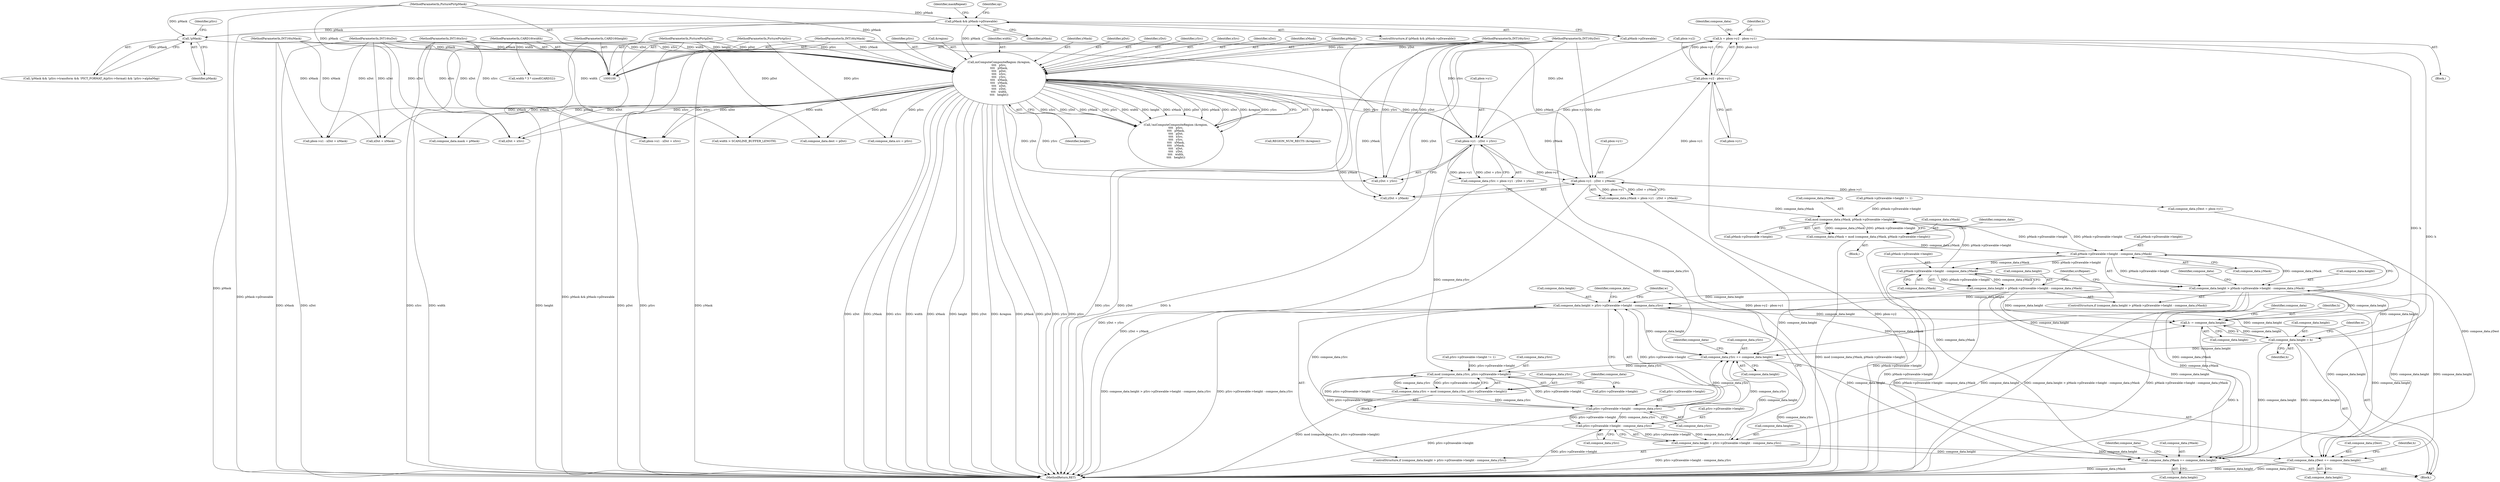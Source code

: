 digraph "1_xserver_d2f813f7db157fc83abc4b3726821c36ee7e40b1@integer" {
"1000291" [label="(Call,h = pbox->y2 - pbox->y1)"];
"1000293" [label="(Call,pbox->y2 - pbox->y1)"];
"1000315" [label="(Call,pbox->y1 - yDst + yMask)"];
"1000304" [label="(Call,pbox->y1 - yDst + ySrc)"];
"1000227" [label="(Call,miComputeCompositeRegion (&region,\n\t\t\t\t   pSrc,\n\t\t\t\t   pMask,\n\t\t\t\t   pDst,\n\t\t\t\t   xSrc,\n\t\t\t\t   ySrc,\n\t\t\t\t   xMask,\n\t\t\t\t   yMask,\n\t\t\t\t   xDst,\n\t\t\t\t   yDst,\n\t\t\t\t   width,\n\t\t\t\t   height))"];
"1000102" [label="(MethodParameterIn,PicturePtr\tpSrc)"];
"1000205" [label="(Call,!pMask)"];
"1000166" [label="(Call,pMask && pMask->pDrawable)"];
"1000103" [label="(MethodParameterIn,PicturePtr\tpMask)"];
"1000104" [label="(MethodParameterIn,PicturePtr\tpDst)"];
"1000105" [label="(MethodParameterIn,INT16\txSrc)"];
"1000106" [label="(MethodParameterIn,INT16\tySrc)"];
"1000107" [label="(MethodParameterIn,INT16\txMask)"];
"1000108" [label="(MethodParameterIn,INT16\tyMask)"];
"1000109" [label="(MethodParameterIn,INT16\txDst)"];
"1000110" [label="(MethodParameterIn,INT16\tyDst)"];
"1000111" [label="(MethodParameterIn,CARD16\twidth)"];
"1000112" [label="(MethodParameterIn,CARD16\theight)"];
"1000332" [label="(Call,compose_data.height = h)"];
"1000392" [label="(Call,compose_data.height > pMask->pDrawable->height - compose_data.yMask)"];
"1000435" [label="(Call,compose_data.height > pSrc->pDrawable->height - compose_data.ySrc)"];
"1000585" [label="(Call,h -= compose_data.height)"];
"1000590" [label="(Call,compose_data.ySrc += compose_data.height)"];
"1000425" [label="(Call,mod (compose_data.ySrc, pSrc->pDrawable->height))"];
"1000421" [label="(Call,compose_data.ySrc = mod (compose_data.ySrc, pSrc->pDrawable->height))"];
"1000439" [label="(Call,pSrc->pDrawable->height - compose_data.ySrc)"];
"1000452" [label="(Call,pSrc->pDrawable->height - compose_data.ySrc)"];
"1000448" [label="(Call,compose_data.height = pSrc->pDrawable->height - compose_data.ySrc)"];
"1000597" [label="(Call,compose_data.yMask += compose_data.height)"];
"1000382" [label="(Call,mod (compose_data.yMask, pMask->pDrawable->height))"];
"1000378" [label="(Call,compose_data.yMask = mod (compose_data.yMask, pMask->pDrawable->height))"];
"1000396" [label="(Call,pMask->pDrawable->height - compose_data.yMask)"];
"1000409" [label="(Call,pMask->pDrawable->height - compose_data.yMask)"];
"1000405" [label="(Call,compose_data.height = pMask->pDrawable->height - compose_data.yMask)"];
"1000604" [label="(Call,compose_data.yDest += compose_data.height)"];
"1000205" [label="(Call,!pMask)"];
"1000592" [label="(Identifier,compose_data)"];
"1000333" [label="(Call,compose_data.height)"];
"1000227" [label="(Call,miComputeCompositeRegion (&region,\n\t\t\t\t   pSrc,\n\t\t\t\t   pMask,\n\t\t\t\t   pDst,\n\t\t\t\t   xSrc,\n\t\t\t\t   ySrc,\n\t\t\t\t   xMask,\n\t\t\t\t   yMask,\n\t\t\t\t   xDst,\n\t\t\t\t   yDst,\n\t\t\t\t   width,\n\t\t\t\t   height))"];
"1000315" [label="(Call,pbox->y1 - yDst + yMask)"];
"1000316" [label="(Call,pbox->y1)"];
"1000440" [label="(Call,pSrc->pDrawable->height)"];
"1000429" [label="(Call,pSrc->pDrawable->height)"];
"1000110" [label="(MethodParameterIn,INT16\tyDst)"];
"1000605" [label="(Call,compose_data.yDest)"];
"1000294" [label="(Call,pbox->y2)"];
"1000293" [label="(Call,pbox->y2 - pbox->y1)"];
"1000422" [label="(Call,compose_data.ySrc)"];
"1000397" [label="(Call,pMask->pDrawable->height)"];
"1000108" [label="(MethodParameterIn,INT16\tyMask)"];
"1000354" [label="(Call,xDst + xSrc)"];
"1000377" [label="(Block,)"];
"1000240" [label="(Identifier,height)"];
"1000410" [label="(Call,pMask->pDrawable->height)"];
"1000305" [label="(Call,pbox->y1)"];
"1000204" [label="(Call,!pMask && !pSrc->transform && !PICT_FORMAT_A(pSrc->format) && !pSrc->alphaMap)"];
"1000425" [label="(Call,mod (compose_data.ySrc, pSrc->pDrawable->height))"];
"1000107" [label="(MethodParameterIn,INT16\txMask)"];
"1000290" [label="(Block,)"];
"1000386" [label="(Call,pMask->pDrawable->height)"];
"1000392" [label="(Call,compose_data.height > pMask->pDrawable->height - compose_data.yMask)"];
"1000291" [label="(Call,h = pbox->y2 - pbox->y1)"];
"1000420" [label="(Block,)"];
"1000407" [label="(Identifier,compose_data)"];
"1000350" [label="(Call,pbox->x1 - xDst + xSrc)"];
"1000103" [label="(MethodParameterIn,PicturePtr\tpMask)"];
"1000167" [label="(Identifier,pMask)"];
"1000172" [label="(Identifier,maskRepeat)"];
"1000300" [label="(Call,compose_data.ySrc = pbox->y1 - yDst + ySrc)"];
"1000458" [label="(Call,compose_data.ySrc)"];
"1000336" [label="(Identifier,h)"];
"1000361" [label="(Call,pbox->x1 - xDst + xMask)"];
"1000236" [label="(Identifier,yMask)"];
"1000599" [label="(Identifier,compose_data)"];
"1000437" [label="(Identifier,compose_data)"];
"1000590" [label="(Call,compose_data.ySrc += compose_data.height)"];
"1000383" [label="(Call,compose_data.yMask)"];
"1000104" [label="(MethodParameterIn,PicturePtr\tpDst)"];
"1000462" [label="(Identifier,w)"];
"1000232" [label="(Identifier,pDst)"];
"1000382" [label="(Call,mod (compose_data.yMask, pMask->pDrawable->height))"];
"1000238" [label="(Identifier,yDst)"];
"1000165" [label="(ControlStructure,if (pMask && pMask->pDrawable))"];
"1000597" [label="(Call,compose_data.yMask += compose_data.height)"];
"1000606" [label="(Identifier,compose_data)"];
"1000393" [label="(Call,compose_data.height)"];
"1000585" [label="(Call,h -= compose_data.height)"];
"1000601" [label="(Call,compose_data.height)"];
"1000102" [label="(MethodParameterIn,PicturePtr\tpSrc)"];
"1000415" [label="(Call,compose_data.yMask)"];
"1000168" [label="(Call,pMask->pDrawable)"];
"1000379" [label="(Call,compose_data.yMask)"];
"1000234" [label="(Identifier,ySrc)"];
"1000330" [label="(Identifier,h)"];
"1000402" [label="(Call,compose_data.yMask)"];
"1000604" [label="(Call,compose_data.yDest += compose_data.height)"];
"1000322" [label="(Call,compose_data.yDest = pbox->y1)"];
"1000226" [label="(Call,!miComputeCompositeRegion (&region,\n\t\t\t\t   pSrc,\n\t\t\t\t   pMask,\n\t\t\t\t   pDst,\n\t\t\t\t   xSrc,\n\t\t\t\t   ySrc,\n\t\t\t\t   xMask,\n\t\t\t\t   yMask,\n\t\t\t\t   xDst,\n\t\t\t\t   yDst,\n\t\t\t\t   width,\n\t\t\t\t   height))"];
"1000233" [label="(Identifier,xSrc)"];
"1000206" [label="(Identifier,pMask)"];
"1000237" [label="(Identifier,xDst)"];
"1000192" [label="(Call,pMask->pDrawable->height != 1)"];
"1000257" [label="(Call,compose_data.dest = pDst)"];
"1000252" [label="(Call,compose_data.mask = pMask)"];
"1000235" [label="(Identifier,xMask)"];
"1000439" [label="(Call,pSrc->pDrawable->height - compose_data.ySrc)"];
"1000449" [label="(Call,compose_data.height)"];
"1000436" [label="(Call,compose_data.height)"];
"1000319" [label="(Call,yDst + yMask)"];
"1000231" [label="(Identifier,pMask)"];
"1000586" [label="(Identifier,h)"];
"1000445" [label="(Call,compose_data.ySrc)"];
"1000230" [label="(Identifier,pSrc)"];
"1000105" [label="(MethodParameterIn,INT16\txSrc)"];
"1000338" [label="(Identifier,w)"];
"1000158" [label="(Call,pSrc->pDrawable->height != 1)"];
"1000210" [label="(Identifier,pSrc)"];
"1000297" [label="(Call,pbox->y1)"];
"1000391" [label="(ControlStructure,if (compose_data.height > pMask->pDrawable->height - compose_data.yMask))"];
"1000279" [label="(Call,REGION_NUM_RECTS (&region))"];
"1000421" [label="(Call,compose_data.ySrc = mod (compose_data.ySrc, pSrc->pDrawable->height))"];
"1000331" [label="(Block,)"];
"1000434" [label="(ControlStructure,if (compose_data.height > pSrc->pDrawable->height - compose_data.ySrc))"];
"1000598" [label="(Call,compose_data.yMask)"];
"1000228" [label="(Call,&region)"];
"1000448" [label="(Call,compose_data.height = pSrc->pDrawable->height - compose_data.ySrc)"];
"1000587" [label="(Call,compose_data.height)"];
"1000450" [label="(Identifier,compose_data)"];
"1000112" [label="(MethodParameterIn,CARD16\theight)"];
"1000109" [label="(MethodParameterIn,INT16\txDst)"];
"1000365" [label="(Call,xDst + xMask)"];
"1000426" [label="(Call,compose_data.ySrc)"];
"1000302" [label="(Identifier,compose_data)"];
"1000394" [label="(Identifier,compose_data)"];
"1000409" [label="(Call,pMask->pDrawable->height - compose_data.yMask)"];
"1000271" [label="(Call,width * 3 * sizeof(CARD32))"];
"1000311" [label="(Call,compose_data.yMask = pbox->y1 - yDst + yMask)"];
"1000166" [label="(Call,pMask && pMask->pDrawable)"];
"1000453" [label="(Call,pSrc->pDrawable->height)"];
"1000419" [label="(Identifier,srcRepeat)"];
"1000202" [label="(Identifier,op)"];
"1000627" [label="(MethodReturn,RET)"];
"1000239" [label="(Identifier,width)"];
"1000406" [label="(Call,compose_data.height)"];
"1000378" [label="(Call,compose_data.yMask = mod (compose_data.yMask, pMask->pDrawable->height))"];
"1000405" [label="(Call,compose_data.height = pMask->pDrawable->height - compose_data.yMask)"];
"1000308" [label="(Call,yDst + ySrc)"];
"1000435" [label="(Call,compose_data.height > pSrc->pDrawable->height - compose_data.ySrc)"];
"1000594" [label="(Call,compose_data.height)"];
"1000591" [label="(Call,compose_data.ySrc)"];
"1000608" [label="(Call,compose_data.height)"];
"1000396" [label="(Call,pMask->pDrawable->height - compose_data.yMask)"];
"1000292" [label="(Identifier,h)"];
"1000332" [label="(Call,compose_data.height = h)"];
"1000106" [label="(MethodParameterIn,INT16\tySrc)"];
"1000304" [label="(Call,pbox->y1 - yDst + ySrc)"];
"1000247" [label="(Call,compose_data.src = pSrc)"];
"1000263" [label="(Call,width > SCANLINE_BUFFER_LENGTH)"];
"1000111" [label="(MethodParameterIn,CARD16\twidth)"];
"1000452" [label="(Call,pSrc->pDrawable->height - compose_data.ySrc)"];
"1000291" -> "1000290"  [label="AST: "];
"1000291" -> "1000293"  [label="CFG: "];
"1000292" -> "1000291"  [label="AST: "];
"1000293" -> "1000291"  [label="AST: "];
"1000302" -> "1000291"  [label="CFG: "];
"1000291" -> "1000627"  [label="DDG: h"];
"1000291" -> "1000627"  [label="DDG: pbox->y2 - pbox->y1"];
"1000293" -> "1000291"  [label="DDG: pbox->y2"];
"1000293" -> "1000291"  [label="DDG: pbox->y1"];
"1000291" -> "1000332"  [label="DDG: h"];
"1000291" -> "1000585"  [label="DDG: h"];
"1000293" -> "1000297"  [label="CFG: "];
"1000294" -> "1000293"  [label="AST: "];
"1000297" -> "1000293"  [label="AST: "];
"1000293" -> "1000627"  [label="DDG: pbox->y2"];
"1000315" -> "1000293"  [label="DDG: pbox->y1"];
"1000293" -> "1000304"  [label="DDG: pbox->y1"];
"1000315" -> "1000311"  [label="AST: "];
"1000315" -> "1000319"  [label="CFG: "];
"1000316" -> "1000315"  [label="AST: "];
"1000319" -> "1000315"  [label="AST: "];
"1000311" -> "1000315"  [label="CFG: "];
"1000315" -> "1000627"  [label="DDG: yDst + yMask"];
"1000315" -> "1000311"  [label="DDG: pbox->y1"];
"1000315" -> "1000311"  [label="DDG: yDst + yMask"];
"1000304" -> "1000315"  [label="DDG: pbox->y1"];
"1000110" -> "1000315"  [label="DDG: yDst"];
"1000227" -> "1000315"  [label="DDG: yMask"];
"1000108" -> "1000315"  [label="DDG: yMask"];
"1000315" -> "1000322"  [label="DDG: pbox->y1"];
"1000304" -> "1000300"  [label="AST: "];
"1000304" -> "1000308"  [label="CFG: "];
"1000305" -> "1000304"  [label="AST: "];
"1000308" -> "1000304"  [label="AST: "];
"1000300" -> "1000304"  [label="CFG: "];
"1000304" -> "1000627"  [label="DDG: yDst + ySrc"];
"1000304" -> "1000300"  [label="DDG: pbox->y1"];
"1000304" -> "1000300"  [label="DDG: yDst + ySrc"];
"1000227" -> "1000304"  [label="DDG: yDst"];
"1000227" -> "1000304"  [label="DDG: ySrc"];
"1000110" -> "1000304"  [label="DDG: yDst"];
"1000106" -> "1000304"  [label="DDG: ySrc"];
"1000227" -> "1000226"  [label="AST: "];
"1000227" -> "1000240"  [label="CFG: "];
"1000228" -> "1000227"  [label="AST: "];
"1000230" -> "1000227"  [label="AST: "];
"1000231" -> "1000227"  [label="AST: "];
"1000232" -> "1000227"  [label="AST: "];
"1000233" -> "1000227"  [label="AST: "];
"1000234" -> "1000227"  [label="AST: "];
"1000235" -> "1000227"  [label="AST: "];
"1000236" -> "1000227"  [label="AST: "];
"1000237" -> "1000227"  [label="AST: "];
"1000238" -> "1000227"  [label="AST: "];
"1000239" -> "1000227"  [label="AST: "];
"1000240" -> "1000227"  [label="AST: "];
"1000226" -> "1000227"  [label="CFG: "];
"1000227" -> "1000627"  [label="DDG: xDst"];
"1000227" -> "1000627"  [label="DDG: yMask"];
"1000227" -> "1000627"  [label="DDG: xSrc"];
"1000227" -> "1000627"  [label="DDG: width"];
"1000227" -> "1000627"  [label="DDG: xMask"];
"1000227" -> "1000627"  [label="DDG: height"];
"1000227" -> "1000627"  [label="DDG: yDst"];
"1000227" -> "1000627"  [label="DDG: &region"];
"1000227" -> "1000627"  [label="DDG: pMask"];
"1000227" -> "1000627"  [label="DDG: pDst"];
"1000227" -> "1000627"  [label="DDG: ySrc"];
"1000227" -> "1000627"  [label="DDG: pSrc"];
"1000227" -> "1000226"  [label="DDG: xSrc"];
"1000227" -> "1000226"  [label="DDG: yDst"];
"1000227" -> "1000226"  [label="DDG: yMask"];
"1000227" -> "1000226"  [label="DDG: pSrc"];
"1000227" -> "1000226"  [label="DDG: width"];
"1000227" -> "1000226"  [label="DDG: height"];
"1000227" -> "1000226"  [label="DDG: xMask"];
"1000227" -> "1000226"  [label="DDG: pDst"];
"1000227" -> "1000226"  [label="DDG: pMask"];
"1000227" -> "1000226"  [label="DDG: xDst"];
"1000227" -> "1000226"  [label="DDG: &region"];
"1000227" -> "1000226"  [label="DDG: ySrc"];
"1000102" -> "1000227"  [label="DDG: pSrc"];
"1000205" -> "1000227"  [label="DDG: pMask"];
"1000166" -> "1000227"  [label="DDG: pMask"];
"1000103" -> "1000227"  [label="DDG: pMask"];
"1000104" -> "1000227"  [label="DDG: pDst"];
"1000105" -> "1000227"  [label="DDG: xSrc"];
"1000106" -> "1000227"  [label="DDG: ySrc"];
"1000107" -> "1000227"  [label="DDG: xMask"];
"1000108" -> "1000227"  [label="DDG: yMask"];
"1000109" -> "1000227"  [label="DDG: xDst"];
"1000110" -> "1000227"  [label="DDG: yDst"];
"1000111" -> "1000227"  [label="DDG: width"];
"1000112" -> "1000227"  [label="DDG: height"];
"1000227" -> "1000247"  [label="DDG: pSrc"];
"1000227" -> "1000252"  [label="DDG: pMask"];
"1000227" -> "1000257"  [label="DDG: pDst"];
"1000227" -> "1000263"  [label="DDG: width"];
"1000227" -> "1000279"  [label="DDG: &region"];
"1000227" -> "1000308"  [label="DDG: yDst"];
"1000227" -> "1000308"  [label="DDG: ySrc"];
"1000227" -> "1000319"  [label="DDG: yMask"];
"1000227" -> "1000350"  [label="DDG: xDst"];
"1000227" -> "1000350"  [label="DDG: xSrc"];
"1000227" -> "1000354"  [label="DDG: xDst"];
"1000227" -> "1000354"  [label="DDG: xSrc"];
"1000227" -> "1000361"  [label="DDG: xMask"];
"1000227" -> "1000365"  [label="DDG: xMask"];
"1000102" -> "1000100"  [label="AST: "];
"1000102" -> "1000627"  [label="DDG: pSrc"];
"1000102" -> "1000247"  [label="DDG: pSrc"];
"1000205" -> "1000204"  [label="AST: "];
"1000205" -> "1000206"  [label="CFG: "];
"1000206" -> "1000205"  [label="AST: "];
"1000210" -> "1000205"  [label="CFG: "];
"1000204" -> "1000205"  [label="CFG: "];
"1000205" -> "1000204"  [label="DDG: pMask"];
"1000166" -> "1000205"  [label="DDG: pMask"];
"1000103" -> "1000205"  [label="DDG: pMask"];
"1000166" -> "1000165"  [label="AST: "];
"1000166" -> "1000167"  [label="CFG: "];
"1000166" -> "1000168"  [label="CFG: "];
"1000167" -> "1000166"  [label="AST: "];
"1000168" -> "1000166"  [label="AST: "];
"1000172" -> "1000166"  [label="CFG: "];
"1000202" -> "1000166"  [label="CFG: "];
"1000166" -> "1000627"  [label="DDG: pMask->pDrawable"];
"1000166" -> "1000627"  [label="DDG: pMask && pMask->pDrawable"];
"1000103" -> "1000166"  [label="DDG: pMask"];
"1000103" -> "1000100"  [label="AST: "];
"1000103" -> "1000627"  [label="DDG: pMask"];
"1000103" -> "1000252"  [label="DDG: pMask"];
"1000104" -> "1000100"  [label="AST: "];
"1000104" -> "1000627"  [label="DDG: pDst"];
"1000104" -> "1000257"  [label="DDG: pDst"];
"1000105" -> "1000100"  [label="AST: "];
"1000105" -> "1000627"  [label="DDG: xSrc"];
"1000105" -> "1000350"  [label="DDG: xSrc"];
"1000105" -> "1000354"  [label="DDG: xSrc"];
"1000106" -> "1000100"  [label="AST: "];
"1000106" -> "1000627"  [label="DDG: ySrc"];
"1000106" -> "1000308"  [label="DDG: ySrc"];
"1000107" -> "1000100"  [label="AST: "];
"1000107" -> "1000627"  [label="DDG: xMask"];
"1000107" -> "1000361"  [label="DDG: xMask"];
"1000107" -> "1000365"  [label="DDG: xMask"];
"1000108" -> "1000100"  [label="AST: "];
"1000108" -> "1000627"  [label="DDG: yMask"];
"1000108" -> "1000319"  [label="DDG: yMask"];
"1000109" -> "1000100"  [label="AST: "];
"1000109" -> "1000627"  [label="DDG: xDst"];
"1000109" -> "1000350"  [label="DDG: xDst"];
"1000109" -> "1000354"  [label="DDG: xDst"];
"1000109" -> "1000361"  [label="DDG: xDst"];
"1000109" -> "1000365"  [label="DDG: xDst"];
"1000110" -> "1000100"  [label="AST: "];
"1000110" -> "1000627"  [label="DDG: yDst"];
"1000110" -> "1000308"  [label="DDG: yDst"];
"1000110" -> "1000319"  [label="DDG: yDst"];
"1000111" -> "1000100"  [label="AST: "];
"1000111" -> "1000627"  [label="DDG: width"];
"1000111" -> "1000263"  [label="DDG: width"];
"1000111" -> "1000271"  [label="DDG: width"];
"1000112" -> "1000100"  [label="AST: "];
"1000112" -> "1000627"  [label="DDG: height"];
"1000332" -> "1000331"  [label="AST: "];
"1000332" -> "1000336"  [label="CFG: "];
"1000333" -> "1000332"  [label="AST: "];
"1000336" -> "1000332"  [label="AST: "];
"1000338" -> "1000332"  [label="CFG: "];
"1000585" -> "1000332"  [label="DDG: h"];
"1000332" -> "1000392"  [label="DDG: compose_data.height"];
"1000332" -> "1000435"  [label="DDG: compose_data.height"];
"1000332" -> "1000585"  [label="DDG: compose_data.height"];
"1000332" -> "1000590"  [label="DDG: compose_data.height"];
"1000332" -> "1000597"  [label="DDG: compose_data.height"];
"1000332" -> "1000604"  [label="DDG: compose_data.height"];
"1000392" -> "1000391"  [label="AST: "];
"1000392" -> "1000396"  [label="CFG: "];
"1000393" -> "1000392"  [label="AST: "];
"1000396" -> "1000392"  [label="AST: "];
"1000407" -> "1000392"  [label="CFG: "];
"1000419" -> "1000392"  [label="CFG: "];
"1000392" -> "1000627"  [label="DDG: pMask->pDrawable->height - compose_data.yMask"];
"1000392" -> "1000627"  [label="DDG: compose_data.height > pMask->pDrawable->height - compose_data.yMask"];
"1000396" -> "1000392"  [label="DDG: pMask->pDrawable->height"];
"1000396" -> "1000392"  [label="DDG: compose_data.yMask"];
"1000392" -> "1000435"  [label="DDG: compose_data.height"];
"1000392" -> "1000585"  [label="DDG: compose_data.height"];
"1000392" -> "1000590"  [label="DDG: compose_data.height"];
"1000392" -> "1000597"  [label="DDG: compose_data.height"];
"1000392" -> "1000604"  [label="DDG: compose_data.height"];
"1000435" -> "1000434"  [label="AST: "];
"1000435" -> "1000439"  [label="CFG: "];
"1000436" -> "1000435"  [label="AST: "];
"1000439" -> "1000435"  [label="AST: "];
"1000450" -> "1000435"  [label="CFG: "];
"1000462" -> "1000435"  [label="CFG: "];
"1000435" -> "1000627"  [label="DDG: compose_data.height > pSrc->pDrawable->height - compose_data.ySrc"];
"1000435" -> "1000627"  [label="DDG: pSrc->pDrawable->height - compose_data.ySrc"];
"1000405" -> "1000435"  [label="DDG: compose_data.height"];
"1000439" -> "1000435"  [label="DDG: pSrc->pDrawable->height"];
"1000439" -> "1000435"  [label="DDG: compose_data.ySrc"];
"1000435" -> "1000585"  [label="DDG: compose_data.height"];
"1000435" -> "1000590"  [label="DDG: compose_data.height"];
"1000435" -> "1000597"  [label="DDG: compose_data.height"];
"1000435" -> "1000604"  [label="DDG: compose_data.height"];
"1000585" -> "1000331"  [label="AST: "];
"1000585" -> "1000587"  [label="CFG: "];
"1000586" -> "1000585"  [label="AST: "];
"1000587" -> "1000585"  [label="AST: "];
"1000592" -> "1000585"  [label="CFG: "];
"1000585" -> "1000627"  [label="DDG: h"];
"1000448" -> "1000585"  [label="DDG: compose_data.height"];
"1000405" -> "1000585"  [label="DDG: compose_data.height"];
"1000590" -> "1000331"  [label="AST: "];
"1000590" -> "1000594"  [label="CFG: "];
"1000591" -> "1000590"  [label="AST: "];
"1000594" -> "1000590"  [label="AST: "];
"1000599" -> "1000590"  [label="CFG: "];
"1000590" -> "1000627"  [label="DDG: compose_data.ySrc"];
"1000590" -> "1000425"  [label="DDG: compose_data.ySrc"];
"1000448" -> "1000590"  [label="DDG: compose_data.height"];
"1000405" -> "1000590"  [label="DDG: compose_data.height"];
"1000300" -> "1000590"  [label="DDG: compose_data.ySrc"];
"1000439" -> "1000590"  [label="DDG: compose_data.ySrc"];
"1000452" -> "1000590"  [label="DDG: compose_data.ySrc"];
"1000425" -> "1000421"  [label="AST: "];
"1000425" -> "1000429"  [label="CFG: "];
"1000426" -> "1000425"  [label="AST: "];
"1000429" -> "1000425"  [label="AST: "];
"1000421" -> "1000425"  [label="CFG: "];
"1000425" -> "1000421"  [label="DDG: compose_data.ySrc"];
"1000425" -> "1000421"  [label="DDG: pSrc->pDrawable->height"];
"1000300" -> "1000425"  [label="DDG: compose_data.ySrc"];
"1000158" -> "1000425"  [label="DDG: pSrc->pDrawable->height"];
"1000439" -> "1000425"  [label="DDG: pSrc->pDrawable->height"];
"1000452" -> "1000425"  [label="DDG: pSrc->pDrawable->height"];
"1000425" -> "1000439"  [label="DDG: pSrc->pDrawable->height"];
"1000421" -> "1000420"  [label="AST: "];
"1000422" -> "1000421"  [label="AST: "];
"1000437" -> "1000421"  [label="CFG: "];
"1000421" -> "1000627"  [label="DDG: mod (compose_data.ySrc, pSrc->pDrawable->height)"];
"1000421" -> "1000439"  [label="DDG: compose_data.ySrc"];
"1000439" -> "1000445"  [label="CFG: "];
"1000440" -> "1000439"  [label="AST: "];
"1000445" -> "1000439"  [label="AST: "];
"1000439" -> "1000627"  [label="DDG: pSrc->pDrawable->height"];
"1000439" -> "1000452"  [label="DDG: pSrc->pDrawable->height"];
"1000439" -> "1000452"  [label="DDG: compose_data.ySrc"];
"1000452" -> "1000448"  [label="AST: "];
"1000452" -> "1000458"  [label="CFG: "];
"1000453" -> "1000452"  [label="AST: "];
"1000458" -> "1000452"  [label="AST: "];
"1000448" -> "1000452"  [label="CFG: "];
"1000452" -> "1000627"  [label="DDG: pSrc->pDrawable->height"];
"1000452" -> "1000448"  [label="DDG: pSrc->pDrawable->height"];
"1000452" -> "1000448"  [label="DDG: compose_data.ySrc"];
"1000448" -> "1000434"  [label="AST: "];
"1000449" -> "1000448"  [label="AST: "];
"1000462" -> "1000448"  [label="CFG: "];
"1000448" -> "1000627"  [label="DDG: pSrc->pDrawable->height - compose_data.ySrc"];
"1000448" -> "1000597"  [label="DDG: compose_data.height"];
"1000448" -> "1000604"  [label="DDG: compose_data.height"];
"1000597" -> "1000331"  [label="AST: "];
"1000597" -> "1000601"  [label="CFG: "];
"1000598" -> "1000597"  [label="AST: "];
"1000601" -> "1000597"  [label="AST: "];
"1000606" -> "1000597"  [label="CFG: "];
"1000597" -> "1000627"  [label="DDG: compose_data.yMask"];
"1000597" -> "1000382"  [label="DDG: compose_data.yMask"];
"1000405" -> "1000597"  [label="DDG: compose_data.height"];
"1000311" -> "1000597"  [label="DDG: compose_data.yMask"];
"1000396" -> "1000597"  [label="DDG: compose_data.yMask"];
"1000409" -> "1000597"  [label="DDG: compose_data.yMask"];
"1000382" -> "1000378"  [label="AST: "];
"1000382" -> "1000386"  [label="CFG: "];
"1000383" -> "1000382"  [label="AST: "];
"1000386" -> "1000382"  [label="AST: "];
"1000378" -> "1000382"  [label="CFG: "];
"1000382" -> "1000378"  [label="DDG: compose_data.yMask"];
"1000382" -> "1000378"  [label="DDG: pMask->pDrawable->height"];
"1000311" -> "1000382"  [label="DDG: compose_data.yMask"];
"1000396" -> "1000382"  [label="DDG: pMask->pDrawable->height"];
"1000409" -> "1000382"  [label="DDG: pMask->pDrawable->height"];
"1000192" -> "1000382"  [label="DDG: pMask->pDrawable->height"];
"1000382" -> "1000396"  [label="DDG: pMask->pDrawable->height"];
"1000378" -> "1000377"  [label="AST: "];
"1000379" -> "1000378"  [label="AST: "];
"1000394" -> "1000378"  [label="CFG: "];
"1000378" -> "1000627"  [label="DDG: mod (compose_data.yMask, pMask->pDrawable->height)"];
"1000378" -> "1000396"  [label="DDG: compose_data.yMask"];
"1000396" -> "1000402"  [label="CFG: "];
"1000397" -> "1000396"  [label="AST: "];
"1000402" -> "1000396"  [label="AST: "];
"1000396" -> "1000627"  [label="DDG: pMask->pDrawable->height"];
"1000396" -> "1000409"  [label="DDG: pMask->pDrawable->height"];
"1000396" -> "1000409"  [label="DDG: compose_data.yMask"];
"1000409" -> "1000405"  [label="AST: "];
"1000409" -> "1000415"  [label="CFG: "];
"1000410" -> "1000409"  [label="AST: "];
"1000415" -> "1000409"  [label="AST: "];
"1000405" -> "1000409"  [label="CFG: "];
"1000409" -> "1000627"  [label="DDG: pMask->pDrawable->height"];
"1000409" -> "1000405"  [label="DDG: pMask->pDrawable->height"];
"1000409" -> "1000405"  [label="DDG: compose_data.yMask"];
"1000405" -> "1000391"  [label="AST: "];
"1000406" -> "1000405"  [label="AST: "];
"1000419" -> "1000405"  [label="CFG: "];
"1000405" -> "1000627"  [label="DDG: pMask->pDrawable->height - compose_data.yMask"];
"1000405" -> "1000604"  [label="DDG: compose_data.height"];
"1000604" -> "1000331"  [label="AST: "];
"1000604" -> "1000608"  [label="CFG: "];
"1000605" -> "1000604"  [label="AST: "];
"1000608" -> "1000604"  [label="AST: "];
"1000330" -> "1000604"  [label="CFG: "];
"1000604" -> "1000627"  [label="DDG: compose_data.height"];
"1000604" -> "1000627"  [label="DDG: compose_data.yDest"];
"1000322" -> "1000604"  [label="DDG: compose_data.yDest"];
}

